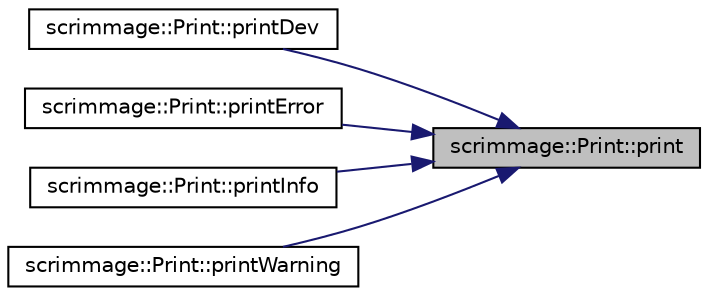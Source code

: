 digraph "scrimmage::Print::print"
{
 // LATEX_PDF_SIZE
  edge [fontname="Helvetica",fontsize="10",labelfontname="Helvetica",labelfontsize="10"];
  node [fontname="Helvetica",fontsize="10",shape=record];
  rankdir="RL";
  Node1 [label="scrimmage::Print::print",height=0.2,width=0.4,color="black", fillcolor="grey75", style="filled", fontcolor="black",tooltip=" "];
  Node1 -> Node2 [dir="back",color="midnightblue",fontsize="10",style="solid",fontname="Helvetica"];
  Node2 [label="scrimmage::Print::printDev",height=0.2,width=0.4,color="black", fillcolor="white", style="filled",URL="$classscrimmage_1_1Print.html#a8757e96095e3578b919ad9282d3266e5",tooltip=" "];
  Node1 -> Node3 [dir="back",color="midnightblue",fontsize="10",style="solid",fontname="Helvetica"];
  Node3 [label="scrimmage::Print::printError",height=0.2,width=0.4,color="black", fillcolor="white", style="filled",URL="$classscrimmage_1_1Print.html#a1107d7e7b8f53809b5d213c90a228a7f",tooltip=" "];
  Node1 -> Node4 [dir="back",color="midnightblue",fontsize="10",style="solid",fontname="Helvetica"];
  Node4 [label="scrimmage::Print::printInfo",height=0.2,width=0.4,color="black", fillcolor="white", style="filled",URL="$classscrimmage_1_1Print.html#a2a580c960774b37b3774eac417adf864",tooltip=" "];
  Node1 -> Node5 [dir="back",color="midnightblue",fontsize="10",style="solid",fontname="Helvetica"];
  Node5 [label="scrimmage::Print::printWarning",height=0.2,width=0.4,color="black", fillcolor="white", style="filled",URL="$classscrimmage_1_1Print.html#a6397d411c05614af3ffa1393c7b9c639",tooltip=" "];
}
